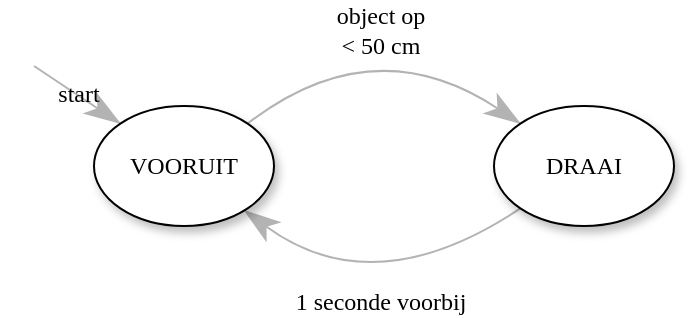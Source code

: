 <mxfile version="20.8.14" type="device"><diagram name="Page-1" id="42789a77-a242-8287-6e28-9cd8cfd52e62"><mxGraphModel dx="830" dy="568" grid="1" gridSize="10" guides="1" tooltips="1" connect="1" arrows="1" fold="1" page="1" pageScale="1" pageWidth="1169" pageHeight="827" background="none" math="0" shadow="0"><root><mxCell id="0"/><mxCell id="1" parent="0"/><mxCell id="1ea317790d2ca983-12" value="start" style="edgeStyle=none;rounded=1;html=1;labelBackgroundColor=none;startArrow=none;startFill=0;startSize=5;endArrow=classicThin;endFill=1;endSize=15;jettySize=auto;orthogonalLoop=1;strokeColor=#B3B3B3;strokeWidth=1;fontFamily=Verdana;fontSize=12;entryX=0;entryY=0;entryDx=0;entryDy=0;" parent="1" target="1ea317790d2ca983-1" edge="1"><mxGeometry relative="1" as="geometry"><mxPoint x="410" y="60" as="sourcePoint"/><mxPoint x="480" y="230" as="targetPoint"/></mxGeometry></mxCell><mxCell id="1ea317790d2ca983-13" value="object op &lt;br&gt;&amp;lt; 50 cm" style="edgeStyle=none;html=1;labelBackgroundColor=none;startArrow=none;startFill=0;startSize=5;endArrow=classicThin;endFill=1;endSize=15;jettySize=auto;orthogonalLoop=1;strokeColor=#B3B3B3;strokeWidth=1;fontFamily=Verdana;fontSize=12;exitX=1;exitY=0;exitDx=0;exitDy=0;entryX=0;entryY=0;entryDx=0;entryDy=0;curved=1;" parent="1" source="1ea317790d2ca983-1" target="WLvrI8CU5cfHGoVTJ48y-1" edge="1"><mxGeometry relative="1" as="geometry"><mxPoint x="279.119" y="201.559" as="targetPoint"/><Array as="points"><mxPoint x="580" y="40"/></Array></mxGeometry></mxCell><mxCell id="1ea317790d2ca983-14" value="1 seconde voorbij" style="edgeStyle=none;html=1;labelBackgroundColor=none;startArrow=none;startFill=0;startSize=5;endArrow=classicThin;endFill=1;endSize=15;jettySize=auto;orthogonalLoop=1;strokeColor=#B3B3B3;strokeWidth=1;fontFamily=Verdana;fontSize=12;exitX=0;exitY=1;exitDx=0;exitDy=0;curved=1;" parent="1" source="WLvrI8CU5cfHGoVTJ48y-1" target="1ea317790d2ca983-1" edge="1"><mxGeometry relative="1" as="geometry"><mxPoint x="706.07" y="201.363" as="targetPoint"/><Array as="points"><mxPoint x="580" y="180"/></Array></mxGeometry></mxCell><mxCell id="1ea317790d2ca983-1" value="VOORUIT" style="ellipse;whiteSpace=wrap;html=1;rounded=0;shadow=1;comic=0;labelBackgroundColor=none;strokeWidth=1;fontFamily=Verdana;fontSize=12;align=center;" parent="1" vertex="1"><mxGeometry x="440" y="80" width="90" height="60" as="geometry"/></mxCell><mxCell id="WLvrI8CU5cfHGoVTJ48y-1" value="DRAAI" style="ellipse;whiteSpace=wrap;html=1;rounded=0;shadow=1;comic=0;labelBackgroundColor=none;strokeWidth=1;fontFamily=Verdana;fontSize=12;align=center;" vertex="1" parent="1"><mxGeometry x="640" y="80" width="90" height="60" as="geometry"/></mxCell></root></mxGraphModel></diagram></mxfile>